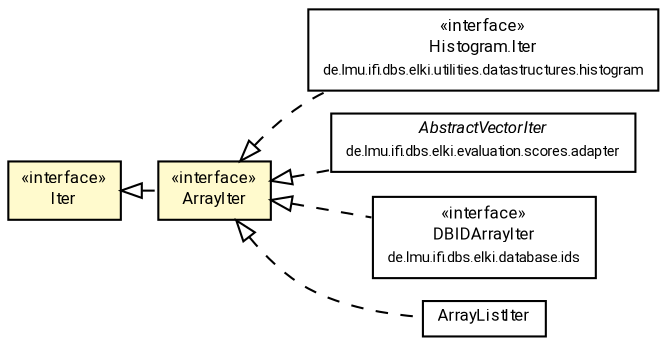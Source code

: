 #!/usr/local/bin/dot
#
# Class diagram 
# Generated by UMLGraph version R5_7_2-60-g0e99a6 (http://www.spinellis.gr/umlgraph/)
#

digraph G {
	graph [fontnames="svg"]
	edge [fontname="Roboto",fontsize=7,labelfontname="Roboto",labelfontsize=7,color="black"];
	node [fontname="Roboto",fontcolor="black",fontsize=8,shape=plaintext,margin=0,width=0,height=0];
	nodesep=0.15;
	ranksep=0.25;
	rankdir=LR;
	// de.lmu.ifi.dbs.elki.utilities.datastructures.histogram.Histogram.Iter
	c1608574 [label=<<table title="de.lmu.ifi.dbs.elki.utilities.datastructures.histogram.Histogram.Iter" border="0" cellborder="1" cellspacing="0" cellpadding="2" href="../histogram/Histogram.Iter.html" target="_parent">
		<tr><td><table border="0" cellspacing="0" cellpadding="1">
		<tr><td align="center" balign="center"> &#171;interface&#187; </td></tr>
		<tr><td align="center" balign="center"> <font face="Roboto">Histogram.Iter</font> </td></tr>
		<tr><td align="center" balign="center"> <font face="Roboto" point-size="7.0">de.lmu.ifi.dbs.elki.utilities.datastructures.histogram</font> </td></tr>
		</table></td></tr>
		</table>>, URL="../histogram/Histogram.Iter.html"];
	// de.lmu.ifi.dbs.elki.evaluation.scores.adapter.AbstractVectorIter
	c1608622 [label=<<table title="de.lmu.ifi.dbs.elki.evaluation.scores.adapter.AbstractVectorIter" border="0" cellborder="1" cellspacing="0" cellpadding="2" href="../../../evaluation/scores/adapter/AbstractVectorIter.html" target="_parent">
		<tr><td><table border="0" cellspacing="0" cellpadding="1">
		<tr><td align="center" balign="center"> <font face="Roboto"><i>AbstractVectorIter</i></font> </td></tr>
		<tr><td align="center" balign="center"> <font face="Roboto" point-size="7.0">de.lmu.ifi.dbs.elki.evaluation.scores.adapter</font> </td></tr>
		</table></td></tr>
		</table>>, URL="../../../evaluation/scores/adapter/AbstractVectorIter.html"];
	// de.lmu.ifi.dbs.elki.database.ids.DBIDArrayIter
	c1608852 [label=<<table title="de.lmu.ifi.dbs.elki.database.ids.DBIDArrayIter" border="0" cellborder="1" cellspacing="0" cellpadding="2" href="../../../database/ids/DBIDArrayIter.html" target="_parent">
		<tr><td><table border="0" cellspacing="0" cellpadding="1">
		<tr><td align="center" balign="center"> &#171;interface&#187; </td></tr>
		<tr><td align="center" balign="center"> <font face="Roboto">DBIDArrayIter</font> </td></tr>
		<tr><td align="center" balign="center"> <font face="Roboto" point-size="7.0">de.lmu.ifi.dbs.elki.database.ids</font> </td></tr>
		</table></td></tr>
		</table>>, URL="../../../database/ids/DBIDArrayIter.html"];
	// de.lmu.ifi.dbs.elki.utilities.datastructures.iterator.Iter
	c1609594 [label=<<table title="de.lmu.ifi.dbs.elki.utilities.datastructures.iterator.Iter" border="0" cellborder="1" cellspacing="0" cellpadding="2" bgcolor="LemonChiffon" href="Iter.html" target="_parent">
		<tr><td><table border="0" cellspacing="0" cellpadding="1">
		<tr><td align="center" balign="center"> &#171;interface&#187; </td></tr>
		<tr><td align="center" balign="center"> <font face="Roboto">Iter</font> </td></tr>
		</table></td></tr>
		</table>>, URL="Iter.html"];
	// de.lmu.ifi.dbs.elki.utilities.datastructures.iterator.ArrayIter
	c1609600 [label=<<table title="de.lmu.ifi.dbs.elki.utilities.datastructures.iterator.ArrayIter" border="0" cellborder="1" cellspacing="0" cellpadding="2" bgcolor="lemonChiffon" href="ArrayIter.html" target="_parent">
		<tr><td><table border="0" cellspacing="0" cellpadding="1">
		<tr><td align="center" balign="center"> &#171;interface&#187; </td></tr>
		<tr><td align="center" balign="center"> <font face="Roboto">ArrayIter</font> </td></tr>
		</table></td></tr>
		</table>>, URL="ArrayIter.html"];
	// de.lmu.ifi.dbs.elki.utilities.datastructures.iterator.ArrayListIter<O>
	c1609602 [label=<<table title="de.lmu.ifi.dbs.elki.utilities.datastructures.iterator.ArrayListIter" border="0" cellborder="1" cellspacing="0" cellpadding="2" href="ArrayListIter.html" target="_parent">
		<tr><td><table border="0" cellspacing="0" cellpadding="1">
		<tr><td align="center" balign="center"> <font face="Roboto">ArrayListIter</font> </td></tr>
		</table></td></tr>
		</table>>, URL="ArrayListIter.html"];
	// de.lmu.ifi.dbs.elki.utilities.datastructures.histogram.Histogram.Iter implements de.lmu.ifi.dbs.elki.utilities.datastructures.iterator.ArrayIter
	c1609600 -> c1608574 [arrowtail=empty,style=dashed,dir=back,weight=9];
	// de.lmu.ifi.dbs.elki.evaluation.scores.adapter.AbstractVectorIter implements de.lmu.ifi.dbs.elki.utilities.datastructures.iterator.ArrayIter
	c1609600 -> c1608622 [arrowtail=empty,style=dashed,dir=back,weight=9];
	// de.lmu.ifi.dbs.elki.database.ids.DBIDArrayIter implements de.lmu.ifi.dbs.elki.utilities.datastructures.iterator.ArrayIter
	c1609600 -> c1608852 [arrowtail=empty,style=dashed,dir=back,weight=9];
	// de.lmu.ifi.dbs.elki.utilities.datastructures.iterator.ArrayIter implements de.lmu.ifi.dbs.elki.utilities.datastructures.iterator.Iter
	c1609594 -> c1609600 [arrowtail=empty,style=dashed,dir=back,weight=9];
	// de.lmu.ifi.dbs.elki.utilities.datastructures.iterator.ArrayListIter<O> implements de.lmu.ifi.dbs.elki.utilities.datastructures.iterator.ArrayIter
	c1609600 -> c1609602 [arrowtail=empty,style=dashed,dir=back,weight=9];
}

